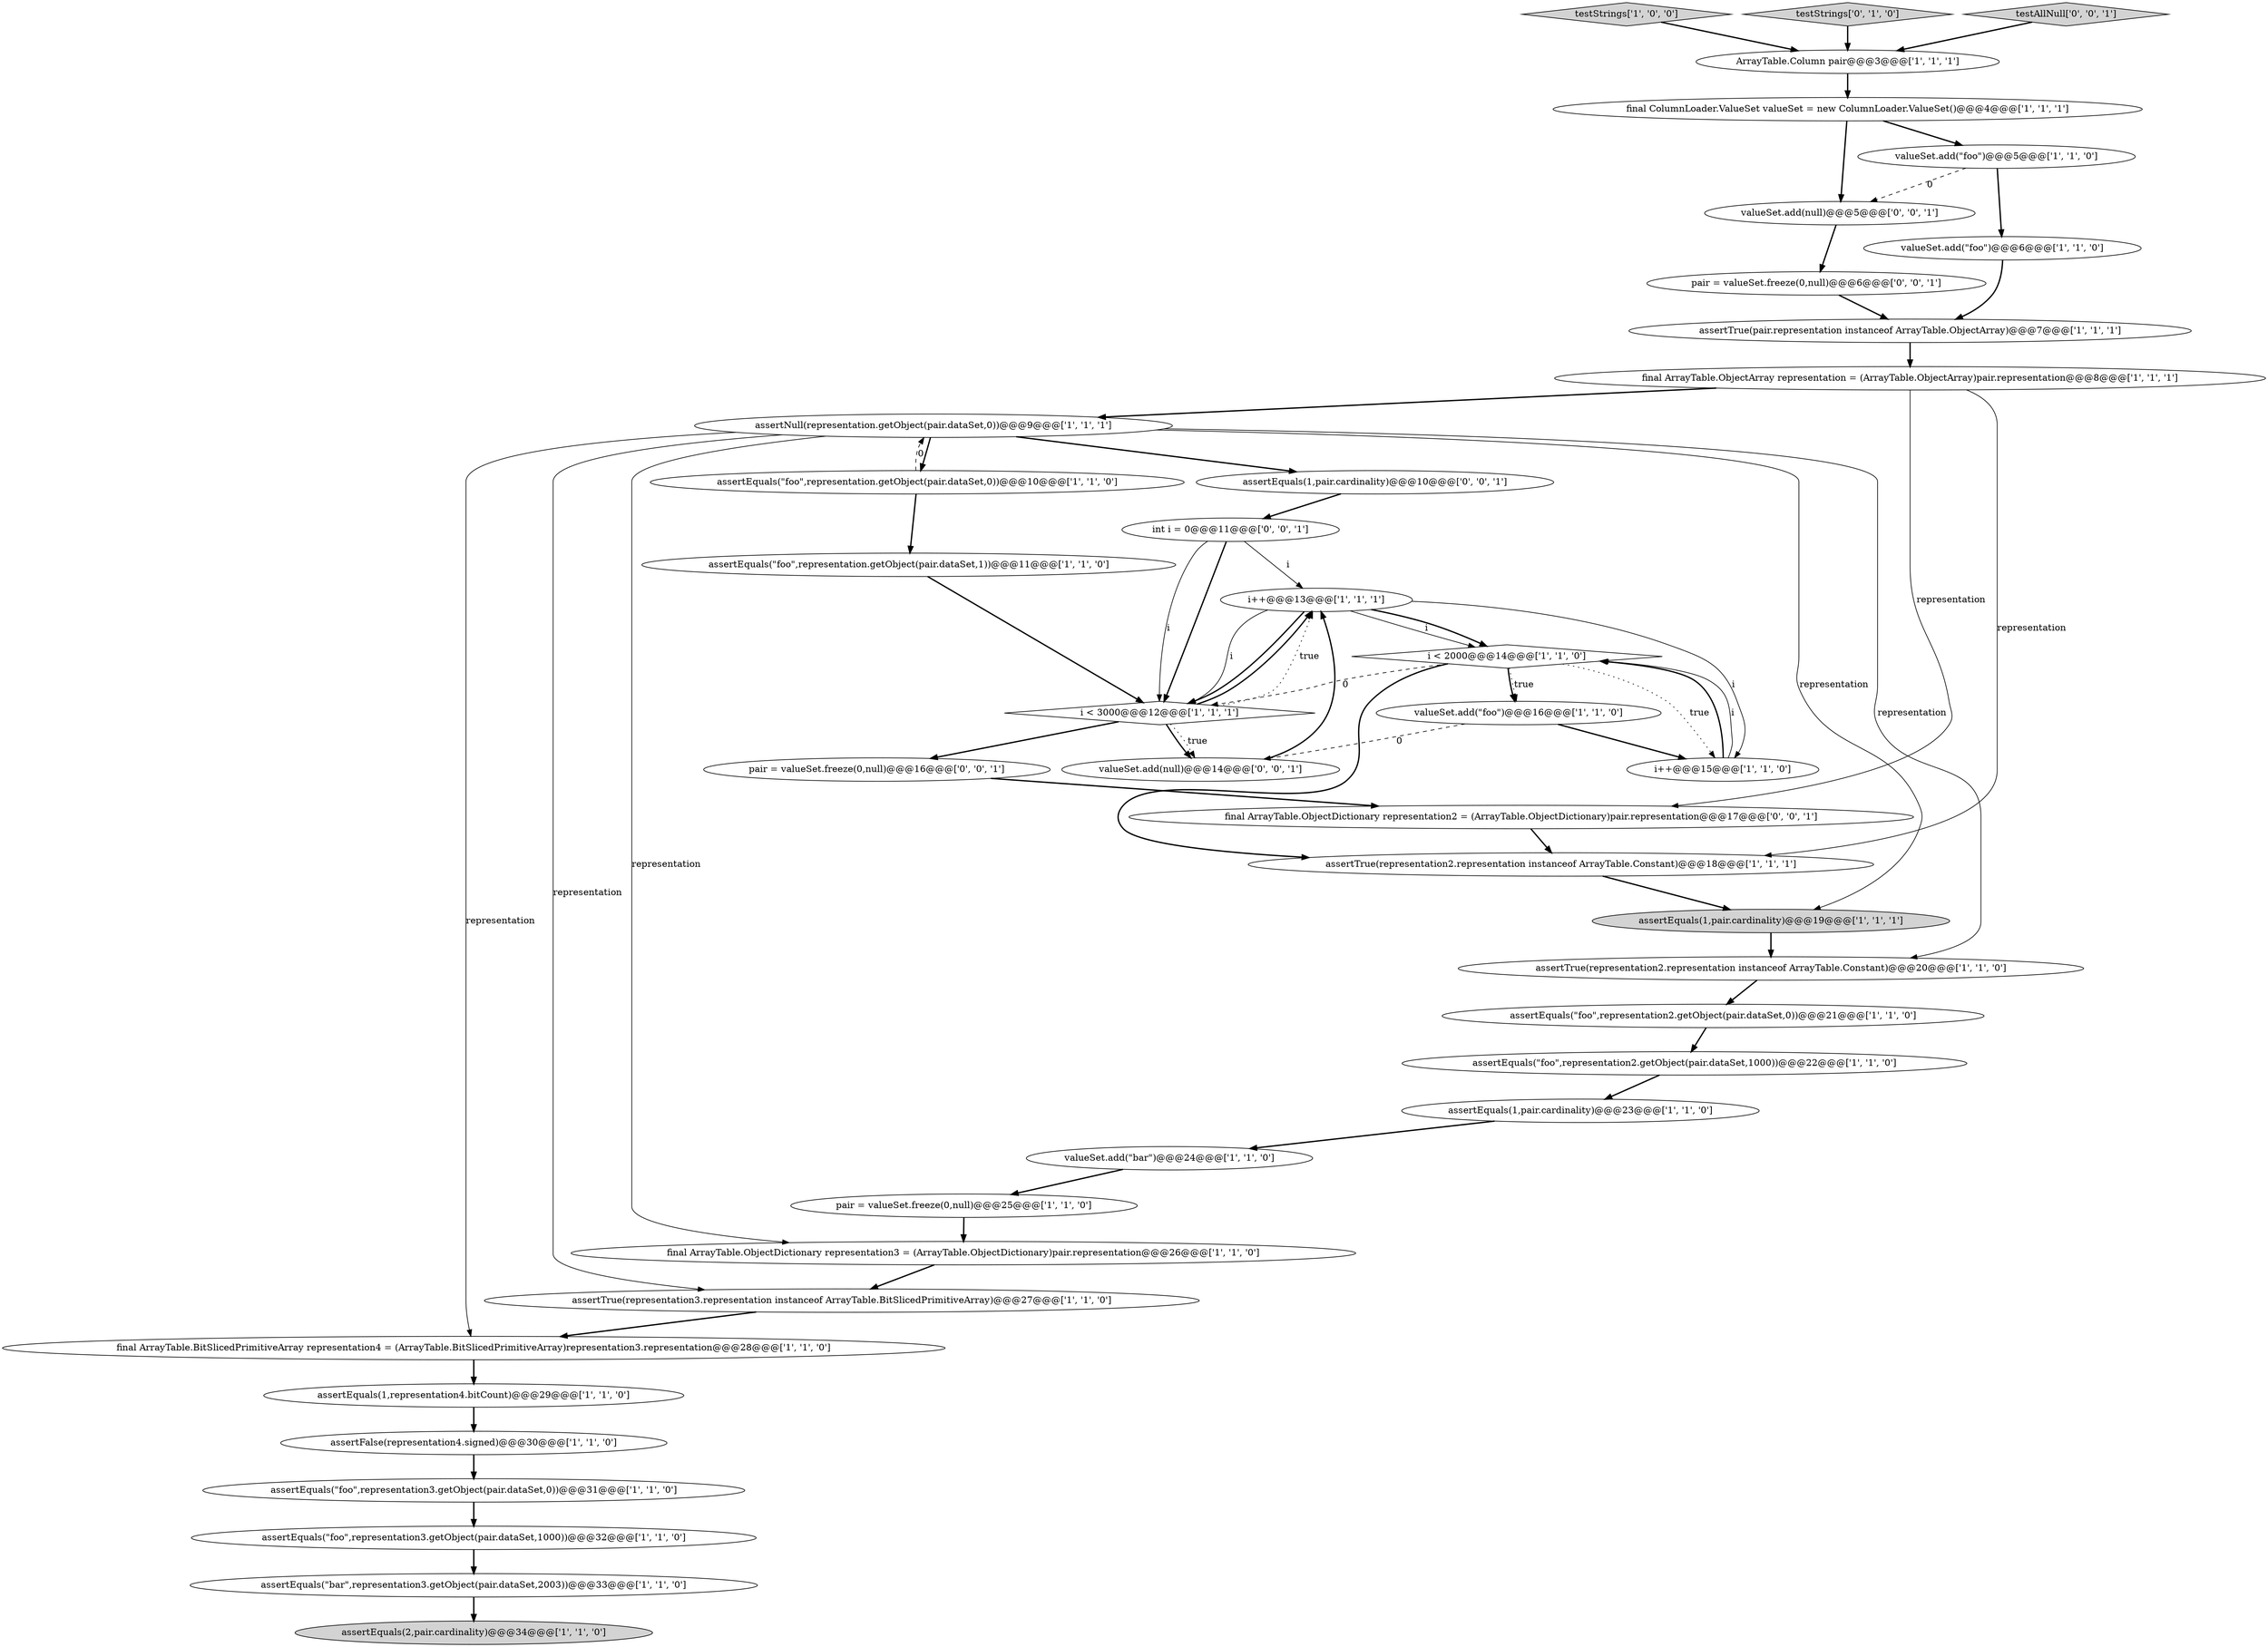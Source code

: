 digraph {
38 [style = filled, label = "assertEquals(1,pair.cardinality)@@@10@@@['0', '0', '1']", fillcolor = white, shape = ellipse image = "AAA0AAABBB3BBB"];
2 [style = filled, label = "final ArrayTable.ObjectDictionary representation3 = (ArrayTable.ObjectDictionary)pair.representation@@@26@@@['1', '1', '0']", fillcolor = white, shape = ellipse image = "AAA0AAABBB1BBB"];
5 [style = filled, label = "assertEquals(\"foo\",representation3.getObject(pair.dataSet,1000))@@@32@@@['1', '1', '0']", fillcolor = white, shape = ellipse image = "AAA0AAABBB1BBB"];
36 [style = filled, label = "pair = valueSet.freeze(0,null)@@@6@@@['0', '0', '1']", fillcolor = white, shape = ellipse image = "AAA0AAABBB3BBB"];
8 [style = filled, label = "final ColumnLoader.ValueSet valueSet = new ColumnLoader.ValueSet()@@@4@@@['1', '1', '1']", fillcolor = white, shape = ellipse image = "AAA0AAABBB1BBB"];
17 [style = filled, label = "final ArrayTable.BitSlicedPrimitiveArray representation4 = (ArrayTable.BitSlicedPrimitiveArray)representation3.representation@@@28@@@['1', '1', '0']", fillcolor = white, shape = ellipse image = "AAA0AAABBB1BBB"];
28 [style = filled, label = "valueSet.add(\"foo\")@@@16@@@['1', '1', '0']", fillcolor = white, shape = ellipse image = "AAA0AAABBB1BBB"];
0 [style = filled, label = "testStrings['1', '0', '0']", fillcolor = lightgray, shape = diamond image = "AAA0AAABBB1BBB"];
4 [style = filled, label = "assertNull(representation.getObject(pair.dataSet,0))@@@9@@@['1', '1', '1']", fillcolor = white, shape = ellipse image = "AAA0AAABBB1BBB"];
20 [style = filled, label = "assertEquals(1,representation4.bitCount)@@@29@@@['1', '1', '0']", fillcolor = white, shape = ellipse image = "AAA0AAABBB1BBB"];
32 [style = filled, label = "testStrings['0', '1', '0']", fillcolor = lightgray, shape = diamond image = "AAA0AAABBB2BBB"];
33 [style = filled, label = "valueSet.add(null)@@@14@@@['0', '0', '1']", fillcolor = white, shape = ellipse image = "AAA0AAABBB3BBB"];
24 [style = filled, label = "valueSet.add(\"foo\")@@@6@@@['1', '1', '0']", fillcolor = white, shape = ellipse image = "AAA0AAABBB1BBB"];
29 [style = filled, label = "valueSet.add(\"bar\")@@@24@@@['1', '1', '0']", fillcolor = white, shape = ellipse image = "AAA0AAABBB1BBB"];
23 [style = filled, label = "assertEquals(\"foo\",representation2.getObject(pair.dataSet,0))@@@21@@@['1', '1', '0']", fillcolor = white, shape = ellipse image = "AAA0AAABBB1BBB"];
40 [style = filled, label = "testAllNull['0', '0', '1']", fillcolor = lightgray, shape = diamond image = "AAA0AAABBB3BBB"];
25 [style = filled, label = "final ArrayTable.ObjectArray representation = (ArrayTable.ObjectArray)pair.representation@@@8@@@['1', '1', '1']", fillcolor = white, shape = ellipse image = "AAA0AAABBB1BBB"];
35 [style = filled, label = "final ArrayTable.ObjectDictionary representation2 = (ArrayTable.ObjectDictionary)pair.representation@@@17@@@['0', '0', '1']", fillcolor = white, shape = ellipse image = "AAA0AAABBB3BBB"];
12 [style = filled, label = "assertTrue(representation2.representation instanceof ArrayTable.Constant)@@@20@@@['1', '1', '0']", fillcolor = white, shape = ellipse image = "AAA0AAABBB1BBB"];
15 [style = filled, label = "i < 2000@@@14@@@['1', '1', '0']", fillcolor = white, shape = diamond image = "AAA0AAABBB1BBB"];
27 [style = filled, label = "assertEquals(\"foo\",representation3.getObject(pair.dataSet,0))@@@31@@@['1', '1', '0']", fillcolor = white, shape = ellipse image = "AAA0AAABBB1BBB"];
14 [style = filled, label = "assertTrue(representation3.representation instanceof ArrayTable.BitSlicedPrimitiveArray)@@@27@@@['1', '1', '0']", fillcolor = white, shape = ellipse image = "AAA0AAABBB1BBB"];
1 [style = filled, label = "i++@@@15@@@['1', '1', '0']", fillcolor = white, shape = ellipse image = "AAA0AAABBB1BBB"];
13 [style = filled, label = "pair = valueSet.freeze(0,null)@@@25@@@['1', '1', '0']", fillcolor = white, shape = ellipse image = "AAA0AAABBB1BBB"];
3 [style = filled, label = "assertTrue(pair.representation instanceof ArrayTable.ObjectArray)@@@7@@@['1', '1', '1']", fillcolor = white, shape = ellipse image = "AAA0AAABBB1BBB"];
11 [style = filled, label = "assertEquals(\"foo\",representation.getObject(pair.dataSet,1))@@@11@@@['1', '1', '0']", fillcolor = white, shape = ellipse image = "AAA0AAABBB1BBB"];
31 [style = filled, label = "assertFalse(representation4.signed)@@@30@@@['1', '1', '0']", fillcolor = white, shape = ellipse image = "AAA0AAABBB1BBB"];
6 [style = filled, label = "valueSet.add(\"foo\")@@@5@@@['1', '1', '0']", fillcolor = white, shape = ellipse image = "AAA0AAABBB1BBB"];
10 [style = filled, label = "assertEquals(\"foo\",representation2.getObject(pair.dataSet,1000))@@@22@@@['1', '1', '0']", fillcolor = white, shape = ellipse image = "AAA0AAABBB1BBB"];
7 [style = filled, label = "assertEquals(1,pair.cardinality)@@@23@@@['1', '1', '0']", fillcolor = white, shape = ellipse image = "AAA0AAABBB1BBB"];
22 [style = filled, label = "assertEquals(2,pair.cardinality)@@@34@@@['1', '1', '0']", fillcolor = lightgray, shape = ellipse image = "AAA0AAABBB1BBB"];
26 [style = filled, label = "assertTrue(representation2.representation instanceof ArrayTable.Constant)@@@18@@@['1', '1', '1']", fillcolor = white, shape = ellipse image = "AAA0AAABBB1BBB"];
9 [style = filled, label = "i++@@@13@@@['1', '1', '1']", fillcolor = white, shape = ellipse image = "AAA0AAABBB1BBB"];
18 [style = filled, label = "ArrayTable.Column pair@@@3@@@['1', '1', '1']", fillcolor = white, shape = ellipse image = "AAA0AAABBB1BBB"];
21 [style = filled, label = "assertEquals(\"bar\",representation3.getObject(pair.dataSet,2003))@@@33@@@['1', '1', '0']", fillcolor = white, shape = ellipse image = "AAA0AAABBB1BBB"];
39 [style = filled, label = "pair = valueSet.freeze(0,null)@@@16@@@['0', '0', '1']", fillcolor = white, shape = ellipse image = "AAA0AAABBB3BBB"];
37 [style = filled, label = "valueSet.add(null)@@@5@@@['0', '0', '1']", fillcolor = white, shape = ellipse image = "AAA0AAABBB3BBB"];
30 [style = filled, label = "assertEquals(\"foo\",representation.getObject(pair.dataSet,0))@@@10@@@['1', '1', '0']", fillcolor = white, shape = ellipse image = "AAA0AAABBB1BBB"];
34 [style = filled, label = "int i = 0@@@11@@@['0', '0', '1']", fillcolor = white, shape = ellipse image = "AAA0AAABBB3BBB"];
16 [style = filled, label = "assertEquals(1,pair.cardinality)@@@19@@@['1', '1', '1']", fillcolor = lightgray, shape = ellipse image = "AAA0AAABBB1BBB"];
19 [style = filled, label = "i < 3000@@@12@@@['1', '1', '1']", fillcolor = white, shape = diamond image = "AAA0AAABBB1BBB"];
19->33 [style = bold, label=""];
28->33 [style = dashed, label="0"];
4->38 [style = bold, label=""];
34->19 [style = solid, label="i"];
37->36 [style = bold, label=""];
34->19 [style = bold, label=""];
4->17 [style = solid, label="representation"];
3->25 [style = bold, label=""];
1->15 [style = bold, label=""];
19->39 [style = bold, label=""];
19->33 [style = dotted, label="true"];
25->4 [style = bold, label=""];
14->17 [style = bold, label=""];
6->24 [style = bold, label=""];
8->6 [style = bold, label=""];
20->31 [style = bold, label=""];
28->1 [style = bold, label=""];
36->3 [style = bold, label=""];
40->18 [style = bold, label=""];
15->19 [style = dashed, label="0"];
11->19 [style = bold, label=""];
4->2 [style = solid, label="representation"];
33->9 [style = bold, label=""];
9->1 [style = solid, label="i"];
6->37 [style = dashed, label="0"];
10->7 [style = bold, label=""];
9->15 [style = solid, label="i"];
1->15 [style = solid, label="i"];
30->4 [style = dashed, label="0"];
15->26 [style = bold, label=""];
4->14 [style = solid, label="representation"];
4->12 [style = solid, label="representation"];
15->28 [style = dotted, label="true"];
5->21 [style = bold, label=""];
26->16 [style = bold, label=""];
30->11 [style = bold, label=""];
25->26 [style = solid, label="representation"];
4->30 [style = bold, label=""];
9->19 [style = solid, label="i"];
31->27 [style = bold, label=""];
19->9 [style = bold, label=""];
15->28 [style = bold, label=""];
21->22 [style = bold, label=""];
9->15 [style = bold, label=""];
15->1 [style = dotted, label="true"];
39->35 [style = bold, label=""];
2->14 [style = bold, label=""];
19->9 [style = dotted, label="true"];
38->34 [style = bold, label=""];
23->10 [style = bold, label=""];
25->35 [style = solid, label="representation"];
9->19 [style = bold, label=""];
0->18 [style = bold, label=""];
17->20 [style = bold, label=""];
12->23 [style = bold, label=""];
18->8 [style = bold, label=""];
8->37 [style = bold, label=""];
27->5 [style = bold, label=""];
32->18 [style = bold, label=""];
4->16 [style = solid, label="representation"];
16->12 [style = bold, label=""];
24->3 [style = bold, label=""];
35->26 [style = bold, label=""];
34->9 [style = solid, label="i"];
13->2 [style = bold, label=""];
7->29 [style = bold, label=""];
29->13 [style = bold, label=""];
}
